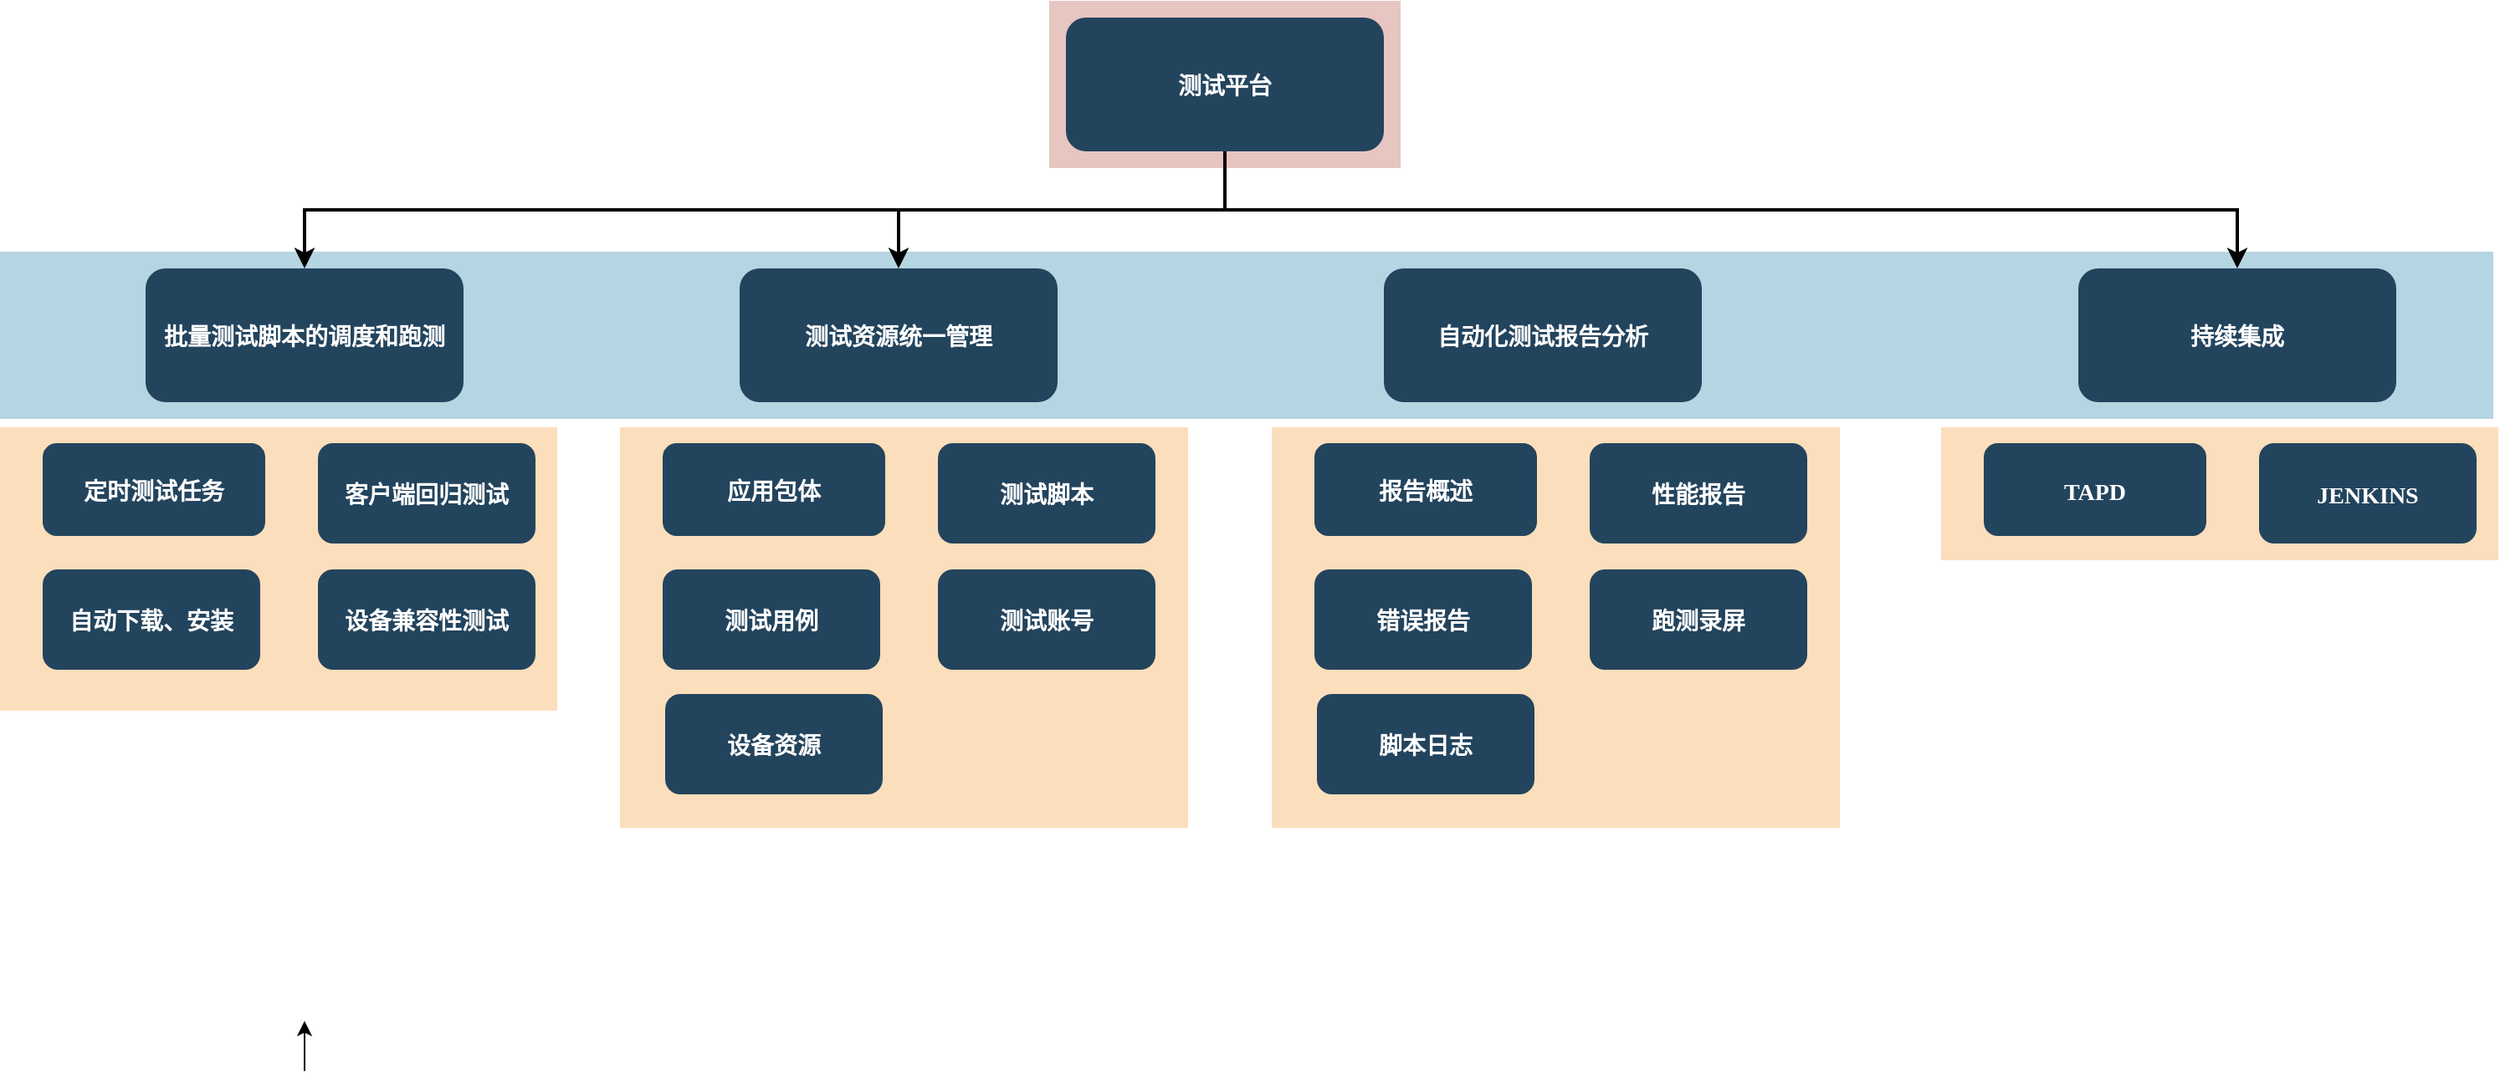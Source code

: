 <mxfile version="26.0.16">
  <diagram name="Page-1" id="2c0d36ab-eaac-3732-788b-9136903baeff">
    <mxGraphModel dx="2049" dy="984" grid="1" gridSize="10" guides="1" tooltips="1" connect="1" arrows="1" fold="1" page="1" pageScale="1.5" pageWidth="1169" pageHeight="827" background="none" math="0" shadow="0">
      <root>
        <mxCell id="0" />
        <mxCell id="1" parent="0" />
        <mxCell id="123" value="" style="fillColor=#AE4132;strokeColor=none;opacity=30;" parent="1" vertex="1">
          <mxGeometry x="747" y="175.5" width="210" height="100.0" as="geometry" />
        </mxCell>
        <mxCell id="122" value="" style="fillColor=#10739E;strokeColor=none;opacity=30;" parent="1" vertex="1">
          <mxGeometry x="120" y="325.5" width="1490" height="100" as="geometry" />
        </mxCell>
        <mxCell id="118" value="" style="fillColor=#F2931E;strokeColor=none;opacity=30;" parent="1" vertex="1">
          <mxGeometry x="120" y="430.5" width="333" height="169.5" as="geometry" />
        </mxCell>
        <mxCell id="2" value="测试平台" style="rounded=1;fillColor=#23445D;gradientColor=none;strokeColor=none;fontColor=#FFFFFF;fontStyle=1;fontFamily=Tahoma;fontSize=14" parent="1" vertex="1">
          <mxGeometry x="757" y="185.5" width="190" height="80" as="geometry" />
        </mxCell>
        <mxCell id="4" value="持续集成" style="rounded=1;fillColor=#23445D;gradientColor=none;strokeColor=none;fontColor=#FFFFFF;fontStyle=1;fontFamily=Tahoma;fontSize=14" parent="1" vertex="1">
          <mxGeometry x="1362.0" y="335.5" width="190" height="80" as="geometry" />
        </mxCell>
        <mxCell id="9" value="" style="edgeStyle=elbowEdgeStyle;elbow=vertical;strokeWidth=2;rounded=0" parent="1" source="2" target="4" edge="1">
          <mxGeometry x="337" y="215.5" width="100" height="100" as="geometry">
            <mxPoint x="337" y="315.5" as="sourcePoint" />
            <mxPoint x="437" y="215.5" as="targetPoint" />
          </mxGeometry>
        </mxCell>
        <mxCell id="10" value="自动化测试报告分析" style="rounded=1;fillColor=#23445D;gradientColor=none;strokeColor=none;fontColor=#FFFFFF;fontStyle=1;fontFamily=Tahoma;fontSize=14" parent="1" vertex="1">
          <mxGeometry x="947" y="335.5" width="190" height="80" as="geometry" />
        </mxCell>
        <mxCell id="12" value="测试资源统一管理" style="rounded=1;fillColor=#23445D;gradientColor=none;strokeColor=none;fontColor=#FFFFFF;fontStyle=1;fontFamily=Tahoma;fontSize=14" parent="1" vertex="1">
          <mxGeometry x="562.0" y="335.5" width="190" height="80" as="geometry" />
        </mxCell>
        <mxCell id="13" value="批量测试脚本的调度和跑测" style="rounded=1;fillColor=#23445D;gradientColor=none;strokeColor=none;fontColor=#FFFFFF;fontStyle=1;fontFamily=Tahoma;fontSize=14" parent="1" vertex="1">
          <mxGeometry x="207" y="335.5" width="190" height="80" as="geometry" />
        </mxCell>
        <mxCell id="14" value="定时测试任务" style="rounded=1;fillColor=#23445D;gradientColor=none;strokeColor=none;fontColor=#FFFFFF;fontStyle=1;fontFamily=Tahoma;fontSize=14" parent="1" vertex="1">
          <mxGeometry x="145.5" y="440" width="133" height="55.5" as="geometry" />
        </mxCell>
        <mxCell id="15" value="设备兼容性测试" style="rounded=1;fillColor=#23445D;gradientColor=none;strokeColor=none;fontColor=#FFFFFF;fontStyle=1;fontFamily=Tahoma;fontSize=14" parent="1" vertex="1">
          <mxGeometry x="310" y="515.5" width="130" height="60" as="geometry" />
        </mxCell>
        <mxCell id="16" value="客户端回归测试" style="rounded=1;fillColor=#23445D;gradientColor=none;strokeColor=none;fontColor=#FFFFFF;fontStyle=1;fontFamily=Tahoma;fontSize=14" parent="1" vertex="1">
          <mxGeometry x="310" y="440" width="130" height="60" as="geometry" />
        </mxCell>
        <mxCell id="17" value="自动下载、安装" style="rounded=1;fillColor=#23445D;gradientColor=none;strokeColor=none;fontColor=#FFFFFF;fontStyle=1;fontFamily=Tahoma;fontSize=14" parent="1" vertex="1">
          <mxGeometry x="145.5" y="515.5" width="130" height="60" as="geometry" />
        </mxCell>
        <mxCell id="os2E6KTlm0wXZRx556Zv-124" value="" style="edgeStyle=orthogonalEdgeStyle;rounded=0;orthogonalLoop=1;jettySize=auto;html=1;" edge="1" parent="1">
          <mxGeometry relative="1" as="geometry">
            <mxPoint x="302" y="815.5" as="sourcePoint" />
            <mxPoint x="302" y="785.5" as="targetPoint" />
          </mxGeometry>
        </mxCell>
        <mxCell id="59" value="" style="edgeStyle=elbowEdgeStyle;elbow=vertical;strokeWidth=2;rounded=0" parent="1" source="2" target="12" edge="1">
          <mxGeometry x="347" y="225.5" width="100" height="100" as="geometry">
            <mxPoint x="862.0" y="275.5" as="sourcePoint" />
            <mxPoint x="1467.0" y="345.5" as="targetPoint" />
          </mxGeometry>
        </mxCell>
        <mxCell id="61" value="" style="edgeStyle=elbowEdgeStyle;elbow=vertical;strokeWidth=2;rounded=0" parent="1" source="2" target="13" edge="1">
          <mxGeometry x="-23" y="135.5" width="100" height="100" as="geometry">
            <mxPoint x="-23" y="235.5" as="sourcePoint" />
            <mxPoint x="77" y="135.5" as="targetPoint" />
          </mxGeometry>
        </mxCell>
        <mxCell id="os2E6KTlm0wXZRx556Zv-131" value="" style="fillColor=#F2931E;strokeColor=none;opacity=30;" vertex="1" parent="1">
          <mxGeometry x="490.5" y="430.5" width="339.5" height="239.5" as="geometry" />
        </mxCell>
        <mxCell id="os2E6KTlm0wXZRx556Zv-132" value="应用包体" style="rounded=1;fillColor=#23445D;gradientColor=none;strokeColor=none;fontColor=#FFFFFF;fontStyle=1;fontFamily=Tahoma;fontSize=14" vertex="1" parent="1">
          <mxGeometry x="516" y="440" width="133" height="55.5" as="geometry" />
        </mxCell>
        <mxCell id="os2E6KTlm0wXZRx556Zv-133" value="测试账号" style="rounded=1;fillColor=#23445D;gradientColor=none;strokeColor=none;fontColor=#FFFFFF;fontStyle=1;fontFamily=Tahoma;fontSize=14" vertex="1" parent="1">
          <mxGeometry x="680.5" y="515.5" width="130" height="60" as="geometry" />
        </mxCell>
        <mxCell id="os2E6KTlm0wXZRx556Zv-134" value="测试脚本" style="rounded=1;fillColor=#23445D;gradientColor=none;strokeColor=none;fontColor=#FFFFFF;fontStyle=1;fontFamily=Tahoma;fontSize=14" vertex="1" parent="1">
          <mxGeometry x="680.5" y="440" width="130" height="60" as="geometry" />
        </mxCell>
        <mxCell id="os2E6KTlm0wXZRx556Zv-135" value="测试用例" style="rounded=1;fillColor=#23445D;gradientColor=none;strokeColor=none;fontColor=#FFFFFF;fontStyle=1;fontFamily=Tahoma;fontSize=14" vertex="1" parent="1">
          <mxGeometry x="516" y="515.5" width="130" height="60" as="geometry" />
        </mxCell>
        <mxCell id="os2E6KTlm0wXZRx556Zv-136" value="设备资源" style="rounded=1;fillColor=#23445D;gradientColor=none;strokeColor=none;fontColor=#FFFFFF;fontStyle=1;fontFamily=Tahoma;fontSize=14" vertex="1" parent="1">
          <mxGeometry x="517.5" y="590" width="130" height="60" as="geometry" />
        </mxCell>
        <mxCell id="os2E6KTlm0wXZRx556Zv-137" value="" style="fillColor=#F2931E;strokeColor=none;opacity=30;" vertex="1" parent="1">
          <mxGeometry x="880" y="430.5" width="339.5" height="239.5" as="geometry" />
        </mxCell>
        <mxCell id="os2E6KTlm0wXZRx556Zv-138" value="报告概述" style="rounded=1;fillColor=#23445D;gradientColor=none;strokeColor=none;fontColor=#FFFFFF;fontStyle=1;fontFamily=Tahoma;fontSize=14" vertex="1" parent="1">
          <mxGeometry x="905.5" y="440" width="133" height="55.5" as="geometry" />
        </mxCell>
        <mxCell id="os2E6KTlm0wXZRx556Zv-139" value="跑测录屏" style="rounded=1;fillColor=#23445D;gradientColor=none;strokeColor=none;fontColor=#FFFFFF;fontStyle=1;fontFamily=Tahoma;fontSize=14" vertex="1" parent="1">
          <mxGeometry x="1070" y="515.5" width="130" height="60" as="geometry" />
        </mxCell>
        <mxCell id="os2E6KTlm0wXZRx556Zv-140" value="性能报告" style="rounded=1;fillColor=#23445D;gradientColor=none;strokeColor=none;fontColor=#FFFFFF;fontStyle=1;fontFamily=Tahoma;fontSize=14" vertex="1" parent="1">
          <mxGeometry x="1070" y="440" width="130" height="60" as="geometry" />
        </mxCell>
        <mxCell id="os2E6KTlm0wXZRx556Zv-141" value="错误报告" style="rounded=1;fillColor=#23445D;gradientColor=none;strokeColor=none;fontColor=#FFFFFF;fontStyle=1;fontFamily=Tahoma;fontSize=14" vertex="1" parent="1">
          <mxGeometry x="905.5" y="515.5" width="130" height="60" as="geometry" />
        </mxCell>
        <mxCell id="os2E6KTlm0wXZRx556Zv-142" value="脚本日志" style="rounded=1;fillColor=#23445D;gradientColor=none;strokeColor=none;fontColor=#FFFFFF;fontStyle=1;fontFamily=Tahoma;fontSize=14" vertex="1" parent="1">
          <mxGeometry x="907" y="590" width="130" height="60" as="geometry" />
        </mxCell>
        <mxCell id="os2E6KTlm0wXZRx556Zv-143" value="" style="fillColor=#F2931E;strokeColor=none;opacity=30;" vertex="1" parent="1">
          <mxGeometry x="1280" y="430.5" width="333" height="79.5" as="geometry" />
        </mxCell>
        <mxCell id="os2E6KTlm0wXZRx556Zv-144" value="TAPD" style="rounded=1;fillColor=#23445D;gradientColor=none;strokeColor=none;fontColor=#FFFFFF;fontStyle=1;fontFamily=Tahoma;fontSize=14" vertex="1" parent="1">
          <mxGeometry x="1305.5" y="440" width="133" height="55.5" as="geometry" />
        </mxCell>
        <mxCell id="os2E6KTlm0wXZRx556Zv-146" value="JENKINS" style="rounded=1;fillColor=#23445D;gradientColor=none;strokeColor=none;fontColor=#FFFFFF;fontStyle=1;fontFamily=Tahoma;fontSize=14" vertex="1" parent="1">
          <mxGeometry x="1470" y="440" width="130" height="60" as="geometry" />
        </mxCell>
      </root>
    </mxGraphModel>
  </diagram>
</mxfile>
